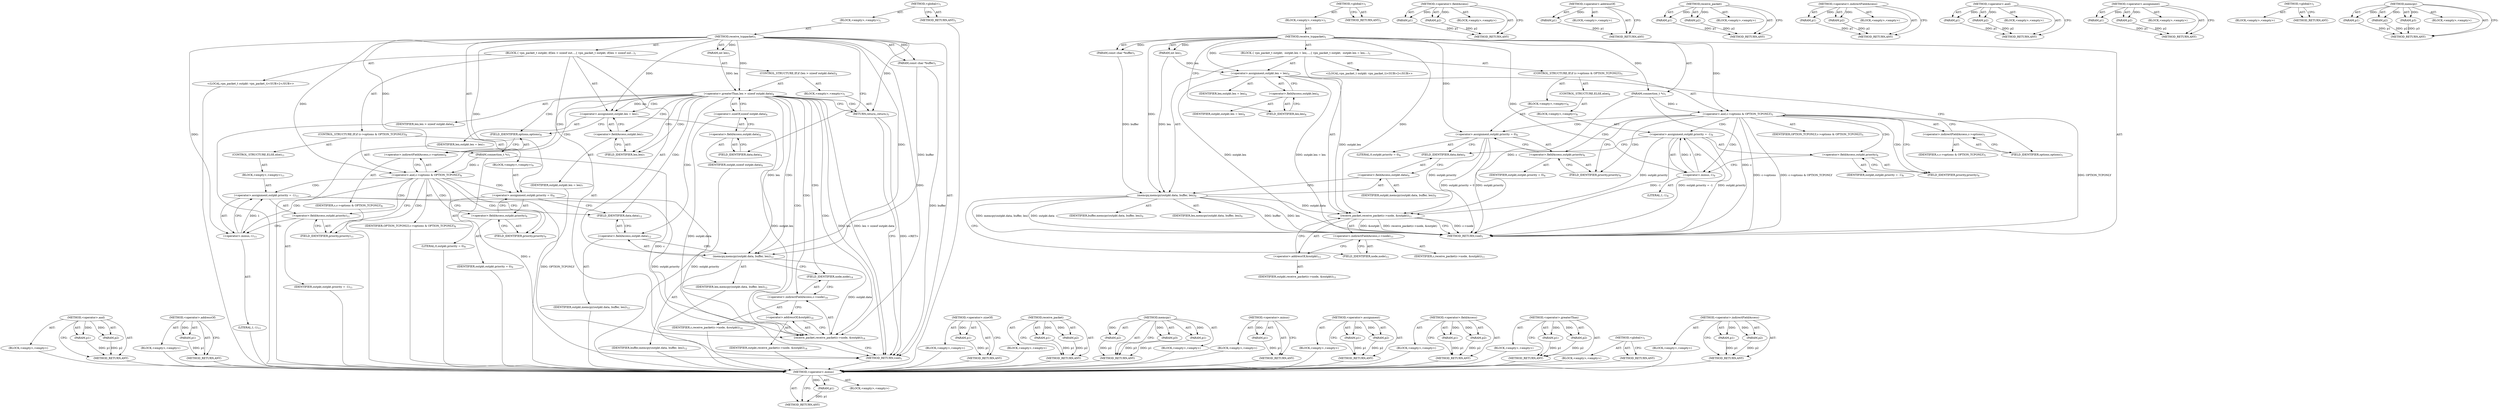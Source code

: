 digraph "&lt;operator&gt;.indirectFieldAccess" {
vulnerable_94 [label=<(METHOD,&lt;operator&gt;.minus)>];
vulnerable_95 [label=<(PARAM,p1)>];
vulnerable_96 [label=<(BLOCK,&lt;empty&gt;,&lt;empty&gt;)>];
vulnerable_97 [label=<(METHOD_RETURN,ANY)>];
vulnerable_6 [label=<(METHOD,&lt;global&gt;)<SUB>1</SUB>>];
vulnerable_7 [label=<(BLOCK,&lt;empty&gt;,&lt;empty&gt;)<SUB>1</SUB>>];
vulnerable_8 [label=<(METHOD,receive_tcppacket)<SUB>1</SUB>>];
vulnerable_9 [label=<(PARAM,connection_t *c)<SUB>1</SUB>>];
vulnerable_10 [label=<(PARAM,const char *buffer)<SUB>1</SUB>>];
vulnerable_11 [label=<(PARAM,int len)<SUB>1</SUB>>];
vulnerable_12 [label=<(BLOCK,{
 	vpn_packet_t outpkt;
 
 	outpkt.len = len;
...,{
 	vpn_packet_t outpkt;
 
 	outpkt.len = len;
...)<SUB>1</SUB>>];
vulnerable_13 [label="<(LOCAL,vpn_packet_t outpkt: vpn_packet_t)<SUB>2</SUB>>"];
vulnerable_14 [label=<(&lt;operator&gt;.assignment,outpkt.len = len)<SUB>4</SUB>>];
vulnerable_15 [label=<(&lt;operator&gt;.fieldAccess,outpkt.len)<SUB>4</SUB>>];
vulnerable_16 [label=<(IDENTIFIER,outpkt,outpkt.len = len)<SUB>4</SUB>>];
vulnerable_17 [label=<(FIELD_IDENTIFIER,len,len)<SUB>4</SUB>>];
vulnerable_18 [label=<(IDENTIFIER,len,outpkt.len = len)<SUB>4</SUB>>];
vulnerable_19 [label=<(CONTROL_STRUCTURE,IF,if (c-&gt;options &amp; OPTION_TCPONLY))<SUB>5</SUB>>];
vulnerable_20 [label=<(&lt;operator&gt;.and,c-&gt;options &amp; OPTION_TCPONLY)<SUB>5</SUB>>];
vulnerable_21 [label=<(&lt;operator&gt;.indirectFieldAccess,c-&gt;options)<SUB>5</SUB>>];
vulnerable_22 [label=<(IDENTIFIER,c,c-&gt;options &amp; OPTION_TCPONLY)<SUB>5</SUB>>];
vulnerable_23 [label=<(FIELD_IDENTIFIER,options,options)<SUB>5</SUB>>];
vulnerable_24 [label=<(IDENTIFIER,OPTION_TCPONLY,c-&gt;options &amp; OPTION_TCPONLY)<SUB>5</SUB>>];
vulnerable_25 [label=<(BLOCK,&lt;empty&gt;,&lt;empty&gt;)<SUB>6</SUB>>];
vulnerable_26 [label=<(&lt;operator&gt;.assignment,outpkt.priority = 0)<SUB>6</SUB>>];
vulnerable_27 [label=<(&lt;operator&gt;.fieldAccess,outpkt.priority)<SUB>6</SUB>>];
vulnerable_28 [label=<(IDENTIFIER,outpkt,outpkt.priority = 0)<SUB>6</SUB>>];
vulnerable_29 [label=<(FIELD_IDENTIFIER,priority,priority)<SUB>6</SUB>>];
vulnerable_30 [label=<(LITERAL,0,outpkt.priority = 0)<SUB>6</SUB>>];
vulnerable_31 [label=<(CONTROL_STRUCTURE,ELSE,else)<SUB>8</SUB>>];
vulnerable_32 [label=<(BLOCK,&lt;empty&gt;,&lt;empty&gt;)<SUB>8</SUB>>];
vulnerable_33 [label=<(&lt;operator&gt;.assignment,outpkt.priority = -1)<SUB>8</SUB>>];
vulnerable_34 [label=<(&lt;operator&gt;.fieldAccess,outpkt.priority)<SUB>8</SUB>>];
vulnerable_35 [label=<(IDENTIFIER,outpkt,outpkt.priority = -1)<SUB>8</SUB>>];
vulnerable_36 [label=<(FIELD_IDENTIFIER,priority,priority)<SUB>8</SUB>>];
vulnerable_37 [label=<(&lt;operator&gt;.minus,-1)<SUB>8</SUB>>];
vulnerable_38 [label=<(LITERAL,1,-1)<SUB>8</SUB>>];
vulnerable_39 [label=<(memcpy,memcpy(outpkt.data, buffer, len))<SUB>9</SUB>>];
vulnerable_40 [label=<(&lt;operator&gt;.fieldAccess,outpkt.data)<SUB>9</SUB>>];
vulnerable_41 [label=<(IDENTIFIER,outpkt,memcpy(outpkt.data, buffer, len))<SUB>9</SUB>>];
vulnerable_42 [label=<(FIELD_IDENTIFIER,data,data)<SUB>9</SUB>>];
vulnerable_43 [label=<(IDENTIFIER,buffer,memcpy(outpkt.data, buffer, len))<SUB>9</SUB>>];
vulnerable_44 [label=<(IDENTIFIER,len,memcpy(outpkt.data, buffer, len))<SUB>9</SUB>>];
vulnerable_45 [label=<(receive_packet,receive_packet(c-&gt;node, &amp;outpkt))<SUB>11</SUB>>];
vulnerable_46 [label=<(&lt;operator&gt;.indirectFieldAccess,c-&gt;node)<SUB>11</SUB>>];
vulnerable_47 [label=<(IDENTIFIER,c,receive_packet(c-&gt;node, &amp;outpkt))<SUB>11</SUB>>];
vulnerable_48 [label=<(FIELD_IDENTIFIER,node,node)<SUB>11</SUB>>];
vulnerable_49 [label=<(&lt;operator&gt;.addressOf,&amp;outpkt)<SUB>11</SUB>>];
vulnerable_50 [label=<(IDENTIFIER,outpkt,receive_packet(c-&gt;node, &amp;outpkt))<SUB>11</SUB>>];
vulnerable_51 [label=<(METHOD_RETURN,void)<SUB>1</SUB>>];
vulnerable_53 [label=<(METHOD_RETURN,ANY)<SUB>1</SUB>>];
vulnerable_79 [label=<(METHOD,&lt;operator&gt;.fieldAccess)>];
vulnerable_80 [label=<(PARAM,p1)>];
vulnerable_81 [label=<(PARAM,p2)>];
vulnerable_82 [label=<(BLOCK,&lt;empty&gt;,&lt;empty&gt;)>];
vulnerable_83 [label=<(METHOD_RETURN,ANY)>];
vulnerable_109 [label=<(METHOD,&lt;operator&gt;.addressOf)>];
vulnerable_110 [label=<(PARAM,p1)>];
vulnerable_111 [label=<(BLOCK,&lt;empty&gt;,&lt;empty&gt;)>];
vulnerable_112 [label=<(METHOD_RETURN,ANY)>];
vulnerable_104 [label=<(METHOD,receive_packet)>];
vulnerable_105 [label=<(PARAM,p1)>];
vulnerable_106 [label=<(PARAM,p2)>];
vulnerable_107 [label=<(BLOCK,&lt;empty&gt;,&lt;empty&gt;)>];
vulnerable_108 [label=<(METHOD_RETURN,ANY)>];
vulnerable_89 [label=<(METHOD,&lt;operator&gt;.indirectFieldAccess)>];
vulnerable_90 [label=<(PARAM,p1)>];
vulnerable_91 [label=<(PARAM,p2)>];
vulnerable_92 [label=<(BLOCK,&lt;empty&gt;,&lt;empty&gt;)>];
vulnerable_93 [label=<(METHOD_RETURN,ANY)>];
vulnerable_84 [label=<(METHOD,&lt;operator&gt;.and)>];
vulnerable_85 [label=<(PARAM,p1)>];
vulnerable_86 [label=<(PARAM,p2)>];
vulnerable_87 [label=<(BLOCK,&lt;empty&gt;,&lt;empty&gt;)>];
vulnerable_88 [label=<(METHOD_RETURN,ANY)>];
vulnerable_74 [label=<(METHOD,&lt;operator&gt;.assignment)>];
vulnerable_75 [label=<(PARAM,p1)>];
vulnerable_76 [label=<(PARAM,p2)>];
vulnerable_77 [label=<(BLOCK,&lt;empty&gt;,&lt;empty&gt;)>];
vulnerable_78 [label=<(METHOD_RETURN,ANY)>];
vulnerable_68 [label=<(METHOD,&lt;global&gt;)<SUB>1</SUB>>];
vulnerable_69 [label=<(BLOCK,&lt;empty&gt;,&lt;empty&gt;)>];
vulnerable_70 [label=<(METHOD_RETURN,ANY)>];
vulnerable_98 [label=<(METHOD,memcpy)>];
vulnerable_99 [label=<(PARAM,p1)>];
vulnerable_100 [label=<(PARAM,p2)>];
vulnerable_101 [label=<(PARAM,p3)>];
vulnerable_102 [label=<(BLOCK,&lt;empty&gt;,&lt;empty&gt;)>];
vulnerable_103 [label=<(METHOD_RETURN,ANY)>];
fixed_102 [label=<(METHOD,&lt;operator&gt;.and)>];
fixed_103 [label=<(PARAM,p1)>];
fixed_104 [label=<(PARAM,p2)>];
fixed_105 [label=<(BLOCK,&lt;empty&gt;,&lt;empty&gt;)>];
fixed_106 [label=<(METHOD_RETURN,ANY)>];
fixed_127 [label=<(METHOD,&lt;operator&gt;.addressOf)>];
fixed_128 [label=<(PARAM,p1)>];
fixed_129 [label=<(BLOCK,&lt;empty&gt;,&lt;empty&gt;)>];
fixed_130 [label=<(METHOD_RETURN,ANY)>];
fixed_6 [label=<(METHOD,&lt;global&gt;)<SUB>1</SUB>>];
fixed_7 [label=<(BLOCK,&lt;empty&gt;,&lt;empty&gt;)<SUB>1</SUB>>];
fixed_8 [label=<(METHOD,receive_tcppacket)<SUB>1</SUB>>];
fixed_9 [label=<(PARAM,connection_t *c)<SUB>1</SUB>>];
fixed_10 [label=<(PARAM,const char *buffer)<SUB>1</SUB>>];
fixed_11 [label=<(PARAM,int len)<SUB>1</SUB>>];
fixed_12 [label=<(BLOCK,{
 	vpn_packet_t outpkt;
 
	if(len &gt; sizeof out...,{
 	vpn_packet_t outpkt;
 
	if(len &gt; sizeof out...)<SUB>1</SUB>>];
fixed_13 [label="<(LOCAL,vpn_packet_t outpkt: vpn_packet_t)<SUB>2</SUB>>"];
fixed_14 [label=<(CONTROL_STRUCTURE,IF,if (len &gt; sizeof outpkt.data))<SUB>4</SUB>>];
fixed_15 [label=<(&lt;operator&gt;.greaterThan,len &gt; sizeof outpkt.data)<SUB>4</SUB>>];
fixed_16 [label=<(IDENTIFIER,len,len &gt; sizeof outpkt.data)<SUB>4</SUB>>];
fixed_17 [label=<(&lt;operator&gt;.sizeOf,sizeof outpkt.data)<SUB>4</SUB>>];
fixed_18 [label=<(&lt;operator&gt;.fieldAccess,outpkt.data)<SUB>4</SUB>>];
fixed_19 [label=<(IDENTIFIER,outpkt,sizeof outpkt.data)<SUB>4</SUB>>];
fixed_20 [label=<(FIELD_IDENTIFIER,data,data)<SUB>4</SUB>>];
fixed_21 [label=<(BLOCK,&lt;empty&gt;,&lt;empty&gt;)<SUB>5</SUB>>];
fixed_22 [label=<(RETURN,return;,return;)<SUB>5</SUB>>];
fixed_23 [label=<(&lt;operator&gt;.assignment,outpkt.len = len)<SUB>7</SUB>>];
fixed_24 [label=<(&lt;operator&gt;.fieldAccess,outpkt.len)<SUB>7</SUB>>];
fixed_25 [label=<(IDENTIFIER,outpkt,outpkt.len = len)<SUB>7</SUB>>];
fixed_26 [label=<(FIELD_IDENTIFIER,len,len)<SUB>7</SUB>>];
fixed_27 [label=<(IDENTIFIER,len,outpkt.len = len)<SUB>7</SUB>>];
fixed_28 [label=<(CONTROL_STRUCTURE,IF,if (c-&gt;options &amp; OPTION_TCPONLY))<SUB>8</SUB>>];
fixed_29 [label=<(&lt;operator&gt;.and,c-&gt;options &amp; OPTION_TCPONLY)<SUB>8</SUB>>];
fixed_30 [label=<(&lt;operator&gt;.indirectFieldAccess,c-&gt;options)<SUB>8</SUB>>];
fixed_31 [label=<(IDENTIFIER,c,c-&gt;options &amp; OPTION_TCPONLY)<SUB>8</SUB>>];
fixed_32 [label=<(FIELD_IDENTIFIER,options,options)<SUB>8</SUB>>];
fixed_33 [label=<(IDENTIFIER,OPTION_TCPONLY,c-&gt;options &amp; OPTION_TCPONLY)<SUB>8</SUB>>];
fixed_34 [label=<(BLOCK,&lt;empty&gt;,&lt;empty&gt;)<SUB>9</SUB>>];
fixed_35 [label=<(&lt;operator&gt;.assignment,outpkt.priority = 0)<SUB>9</SUB>>];
fixed_36 [label=<(&lt;operator&gt;.fieldAccess,outpkt.priority)<SUB>9</SUB>>];
fixed_37 [label=<(IDENTIFIER,outpkt,outpkt.priority = 0)<SUB>9</SUB>>];
fixed_38 [label=<(FIELD_IDENTIFIER,priority,priority)<SUB>9</SUB>>];
fixed_39 [label=<(LITERAL,0,outpkt.priority = 0)<SUB>9</SUB>>];
fixed_40 [label=<(CONTROL_STRUCTURE,ELSE,else)<SUB>11</SUB>>];
fixed_41 [label=<(BLOCK,&lt;empty&gt;,&lt;empty&gt;)<SUB>11</SUB>>];
fixed_42 [label=<(&lt;operator&gt;.assignment,outpkt.priority = -1)<SUB>11</SUB>>];
fixed_43 [label=<(&lt;operator&gt;.fieldAccess,outpkt.priority)<SUB>11</SUB>>];
fixed_44 [label=<(IDENTIFIER,outpkt,outpkt.priority = -1)<SUB>11</SUB>>];
fixed_45 [label=<(FIELD_IDENTIFIER,priority,priority)<SUB>11</SUB>>];
fixed_46 [label=<(&lt;operator&gt;.minus,-1)<SUB>11</SUB>>];
fixed_47 [label=<(LITERAL,1,-1)<SUB>11</SUB>>];
fixed_48 [label=<(memcpy,memcpy(outpkt.data, buffer, len))<SUB>12</SUB>>];
fixed_49 [label=<(&lt;operator&gt;.fieldAccess,outpkt.data)<SUB>12</SUB>>];
fixed_50 [label=<(IDENTIFIER,outpkt,memcpy(outpkt.data, buffer, len))<SUB>12</SUB>>];
fixed_51 [label=<(FIELD_IDENTIFIER,data,data)<SUB>12</SUB>>];
fixed_52 [label=<(IDENTIFIER,buffer,memcpy(outpkt.data, buffer, len))<SUB>12</SUB>>];
fixed_53 [label=<(IDENTIFIER,len,memcpy(outpkt.data, buffer, len))<SUB>12</SUB>>];
fixed_54 [label=<(receive_packet,receive_packet(c-&gt;node, &amp;outpkt))<SUB>14</SUB>>];
fixed_55 [label=<(&lt;operator&gt;.indirectFieldAccess,c-&gt;node)<SUB>14</SUB>>];
fixed_56 [label=<(IDENTIFIER,c,receive_packet(c-&gt;node, &amp;outpkt))<SUB>14</SUB>>];
fixed_57 [label=<(FIELD_IDENTIFIER,node,node)<SUB>14</SUB>>];
fixed_58 [label=<(&lt;operator&gt;.addressOf,&amp;outpkt)<SUB>14</SUB>>];
fixed_59 [label=<(IDENTIFIER,outpkt,receive_packet(c-&gt;node, &amp;outpkt))<SUB>14</SUB>>];
fixed_60 [label=<(METHOD_RETURN,void)<SUB>1</SUB>>];
fixed_62 [label=<(METHOD_RETURN,ANY)<SUB>1</SUB>>];
fixed_88 [label=<(METHOD,&lt;operator&gt;.sizeOf)>];
fixed_89 [label=<(PARAM,p1)>];
fixed_90 [label=<(BLOCK,&lt;empty&gt;,&lt;empty&gt;)>];
fixed_91 [label=<(METHOD_RETURN,ANY)>];
fixed_122 [label=<(METHOD,receive_packet)>];
fixed_123 [label=<(PARAM,p1)>];
fixed_124 [label=<(PARAM,p2)>];
fixed_125 [label=<(BLOCK,&lt;empty&gt;,&lt;empty&gt;)>];
fixed_126 [label=<(METHOD_RETURN,ANY)>];
fixed_116 [label=<(METHOD,memcpy)>];
fixed_117 [label=<(PARAM,p1)>];
fixed_118 [label=<(PARAM,p2)>];
fixed_119 [label=<(PARAM,p3)>];
fixed_120 [label=<(BLOCK,&lt;empty&gt;,&lt;empty&gt;)>];
fixed_121 [label=<(METHOD_RETURN,ANY)>];
fixed_112 [label=<(METHOD,&lt;operator&gt;.minus)>];
fixed_113 [label=<(PARAM,p1)>];
fixed_114 [label=<(BLOCK,&lt;empty&gt;,&lt;empty&gt;)>];
fixed_115 [label=<(METHOD_RETURN,ANY)>];
fixed_97 [label=<(METHOD,&lt;operator&gt;.assignment)>];
fixed_98 [label=<(PARAM,p1)>];
fixed_99 [label=<(PARAM,p2)>];
fixed_100 [label=<(BLOCK,&lt;empty&gt;,&lt;empty&gt;)>];
fixed_101 [label=<(METHOD_RETURN,ANY)>];
fixed_92 [label=<(METHOD,&lt;operator&gt;.fieldAccess)>];
fixed_93 [label=<(PARAM,p1)>];
fixed_94 [label=<(PARAM,p2)>];
fixed_95 [label=<(BLOCK,&lt;empty&gt;,&lt;empty&gt;)>];
fixed_96 [label=<(METHOD_RETURN,ANY)>];
fixed_83 [label=<(METHOD,&lt;operator&gt;.greaterThan)>];
fixed_84 [label=<(PARAM,p1)>];
fixed_85 [label=<(PARAM,p2)>];
fixed_86 [label=<(BLOCK,&lt;empty&gt;,&lt;empty&gt;)>];
fixed_87 [label=<(METHOD_RETURN,ANY)>];
fixed_77 [label=<(METHOD,&lt;global&gt;)<SUB>1</SUB>>];
fixed_78 [label=<(BLOCK,&lt;empty&gt;,&lt;empty&gt;)>];
fixed_79 [label=<(METHOD_RETURN,ANY)>];
fixed_107 [label=<(METHOD,&lt;operator&gt;.indirectFieldAccess)>];
fixed_108 [label=<(PARAM,p1)>];
fixed_109 [label=<(PARAM,p2)>];
fixed_110 [label=<(BLOCK,&lt;empty&gt;,&lt;empty&gt;)>];
fixed_111 [label=<(METHOD_RETURN,ANY)>];
vulnerable_94 -> vulnerable_95  [key=0, label="AST: "];
vulnerable_94 -> vulnerable_95  [key=1, label="DDG: "];
vulnerable_94 -> vulnerable_96  [key=0, label="AST: "];
vulnerable_94 -> vulnerable_97  [key=0, label="AST: "];
vulnerable_94 -> vulnerable_97  [key=1, label="CFG: "];
vulnerable_95 -> vulnerable_97  [key=0, label="DDG: p1"];
vulnerable_6 -> vulnerable_7  [key=0, label="AST: "];
vulnerable_6 -> vulnerable_53  [key=0, label="AST: "];
vulnerable_6 -> vulnerable_53  [key=1, label="CFG: "];
vulnerable_7 -> vulnerable_8  [key=0, label="AST: "];
vulnerable_8 -> vulnerable_9  [key=0, label="AST: "];
vulnerable_8 -> vulnerable_9  [key=1, label="DDG: "];
vulnerable_8 -> vulnerable_10  [key=0, label="AST: "];
vulnerable_8 -> vulnerable_10  [key=1, label="DDG: "];
vulnerable_8 -> vulnerable_11  [key=0, label="AST: "];
vulnerable_8 -> vulnerable_11  [key=1, label="DDG: "];
vulnerable_8 -> vulnerable_12  [key=0, label="AST: "];
vulnerable_8 -> vulnerable_51  [key=0, label="AST: "];
vulnerable_8 -> vulnerable_17  [key=0, label="CFG: "];
vulnerable_8 -> vulnerable_14  [key=0, label="DDG: "];
vulnerable_8 -> vulnerable_39  [key=0, label="DDG: "];
vulnerable_8 -> vulnerable_45  [key=0, label="DDG: "];
vulnerable_8 -> vulnerable_20  [key=0, label="DDG: "];
vulnerable_8 -> vulnerable_26  [key=0, label="DDG: "];
vulnerable_8 -> vulnerable_37  [key=0, label="DDG: "];
vulnerable_9 -> vulnerable_51  [key=0, label="DDG: c"];
vulnerable_9 -> vulnerable_45  [key=0, label="DDG: c"];
vulnerable_9 -> vulnerable_20  [key=0, label="DDG: c"];
vulnerable_10 -> vulnerable_39  [key=0, label="DDG: buffer"];
vulnerable_11 -> vulnerable_14  [key=0, label="DDG: len"];
vulnerable_11 -> vulnerable_39  [key=0, label="DDG: len"];
vulnerable_12 -> vulnerable_13  [key=0, label="AST: "];
vulnerable_12 -> vulnerable_14  [key=0, label="AST: "];
vulnerable_12 -> vulnerable_19  [key=0, label="AST: "];
vulnerable_12 -> vulnerable_39  [key=0, label="AST: "];
vulnerable_12 -> vulnerable_45  [key=0, label="AST: "];
vulnerable_14 -> vulnerable_15  [key=0, label="AST: "];
vulnerable_14 -> vulnerable_18  [key=0, label="AST: "];
vulnerable_14 -> vulnerable_23  [key=0, label="CFG: "];
vulnerable_14 -> vulnerable_51  [key=0, label="DDG: outpkt.len"];
vulnerable_14 -> vulnerable_51  [key=1, label="DDG: outpkt.len = len"];
vulnerable_14 -> vulnerable_45  [key=0, label="DDG: outpkt.len"];
vulnerable_15 -> vulnerable_16  [key=0, label="AST: "];
vulnerable_15 -> vulnerable_17  [key=0, label="AST: "];
vulnerable_15 -> vulnerable_14  [key=0, label="CFG: "];
vulnerable_17 -> vulnerable_15  [key=0, label="CFG: "];
vulnerable_19 -> vulnerable_20  [key=0, label="AST: "];
vulnerable_19 -> vulnerable_25  [key=0, label="AST: "];
vulnerable_19 -> vulnerable_31  [key=0, label="AST: "];
vulnerable_20 -> vulnerable_21  [key=0, label="AST: "];
vulnerable_20 -> vulnerable_24  [key=0, label="AST: "];
vulnerable_20 -> vulnerable_29  [key=0, label="CFG: "];
vulnerable_20 -> vulnerable_29  [key=1, label="CDG: "];
vulnerable_20 -> vulnerable_36  [key=0, label="CFG: "];
vulnerable_20 -> vulnerable_36  [key=1, label="CDG: "];
vulnerable_20 -> vulnerable_51  [key=0, label="DDG: c-&gt;options"];
vulnerable_20 -> vulnerable_51  [key=1, label="DDG: c-&gt;options &amp; OPTION_TCPONLY"];
vulnerable_20 -> vulnerable_51  [key=2, label="DDG: OPTION_TCPONLY"];
vulnerable_20 -> vulnerable_34  [key=0, label="CDG: "];
vulnerable_20 -> vulnerable_33  [key=0, label="CDG: "];
vulnerable_20 -> vulnerable_26  [key=0, label="CDG: "];
vulnerable_20 -> vulnerable_37  [key=0, label="CDG: "];
vulnerable_20 -> vulnerable_27  [key=0, label="CDG: "];
vulnerable_21 -> vulnerable_22  [key=0, label="AST: "];
vulnerable_21 -> vulnerable_23  [key=0, label="AST: "];
vulnerable_21 -> vulnerable_20  [key=0, label="CFG: "];
vulnerable_23 -> vulnerable_21  [key=0, label="CFG: "];
vulnerable_25 -> vulnerable_26  [key=0, label="AST: "];
vulnerable_26 -> vulnerable_27  [key=0, label="AST: "];
vulnerable_26 -> vulnerable_30  [key=0, label="AST: "];
vulnerable_26 -> vulnerable_42  [key=0, label="CFG: "];
vulnerable_26 -> vulnerable_51  [key=0, label="DDG: outpkt.priority"];
vulnerable_26 -> vulnerable_51  [key=1, label="DDG: outpkt.priority = 0"];
vulnerable_26 -> vulnerable_45  [key=0, label="DDG: outpkt.priority"];
vulnerable_27 -> vulnerable_28  [key=0, label="AST: "];
vulnerable_27 -> vulnerable_29  [key=0, label="AST: "];
vulnerable_27 -> vulnerable_26  [key=0, label="CFG: "];
vulnerable_29 -> vulnerable_27  [key=0, label="CFG: "];
vulnerable_31 -> vulnerable_32  [key=0, label="AST: "];
vulnerable_32 -> vulnerable_33  [key=0, label="AST: "];
vulnerable_33 -> vulnerable_34  [key=0, label="AST: "];
vulnerable_33 -> vulnerable_37  [key=0, label="AST: "];
vulnerable_33 -> vulnerable_42  [key=0, label="CFG: "];
vulnerable_33 -> vulnerable_51  [key=0, label="DDG: outpkt.priority"];
vulnerable_33 -> vulnerable_51  [key=1, label="DDG: -1"];
vulnerable_33 -> vulnerable_51  [key=2, label="DDG: outpkt.priority = -1"];
vulnerable_33 -> vulnerable_45  [key=0, label="DDG: outpkt.priority"];
vulnerable_34 -> vulnerable_35  [key=0, label="AST: "];
vulnerable_34 -> vulnerable_36  [key=0, label="AST: "];
vulnerable_34 -> vulnerable_37  [key=0, label="CFG: "];
vulnerable_36 -> vulnerable_34  [key=0, label="CFG: "];
vulnerable_37 -> vulnerable_38  [key=0, label="AST: "];
vulnerable_37 -> vulnerable_33  [key=0, label="CFG: "];
vulnerable_37 -> vulnerable_33  [key=1, label="DDG: 1"];
vulnerable_39 -> vulnerable_40  [key=0, label="AST: "];
vulnerable_39 -> vulnerable_43  [key=0, label="AST: "];
vulnerable_39 -> vulnerable_44  [key=0, label="AST: "];
vulnerable_39 -> vulnerable_48  [key=0, label="CFG: "];
vulnerable_39 -> vulnerable_51  [key=0, label="DDG: outpkt.data"];
vulnerable_39 -> vulnerable_51  [key=1, label="DDG: buffer"];
vulnerable_39 -> vulnerable_51  [key=2, label="DDG: len"];
vulnerable_39 -> vulnerable_51  [key=3, label="DDG: memcpy(outpkt.data, buffer, len)"];
vulnerable_39 -> vulnerable_45  [key=0, label="DDG: outpkt.data"];
vulnerable_40 -> vulnerable_41  [key=0, label="AST: "];
vulnerable_40 -> vulnerable_42  [key=0, label="AST: "];
vulnerable_40 -> vulnerable_39  [key=0, label="CFG: "];
vulnerable_42 -> vulnerable_40  [key=0, label="CFG: "];
vulnerable_45 -> vulnerable_46  [key=0, label="AST: "];
vulnerable_45 -> vulnerable_49  [key=0, label="AST: "];
vulnerable_45 -> vulnerable_51  [key=0, label="CFG: "];
vulnerable_45 -> vulnerable_51  [key=1, label="DDG: c-&gt;node"];
vulnerable_45 -> vulnerable_51  [key=2, label="DDG: &amp;outpkt"];
vulnerable_45 -> vulnerable_51  [key=3, label="DDG: receive_packet(c-&gt;node, &amp;outpkt)"];
vulnerable_46 -> vulnerable_47  [key=0, label="AST: "];
vulnerable_46 -> vulnerable_48  [key=0, label="AST: "];
vulnerable_46 -> vulnerable_49  [key=0, label="CFG: "];
vulnerable_48 -> vulnerable_46  [key=0, label="CFG: "];
vulnerable_49 -> vulnerable_50  [key=0, label="AST: "];
vulnerable_49 -> vulnerable_45  [key=0, label="CFG: "];
vulnerable_79 -> vulnerable_80  [key=0, label="AST: "];
vulnerable_79 -> vulnerable_80  [key=1, label="DDG: "];
vulnerable_79 -> vulnerable_82  [key=0, label="AST: "];
vulnerable_79 -> vulnerable_81  [key=0, label="AST: "];
vulnerable_79 -> vulnerable_81  [key=1, label="DDG: "];
vulnerable_79 -> vulnerable_83  [key=0, label="AST: "];
vulnerable_79 -> vulnerable_83  [key=1, label="CFG: "];
vulnerable_80 -> vulnerable_83  [key=0, label="DDG: p1"];
vulnerable_81 -> vulnerable_83  [key=0, label="DDG: p2"];
vulnerable_109 -> vulnerable_110  [key=0, label="AST: "];
vulnerable_109 -> vulnerable_110  [key=1, label="DDG: "];
vulnerable_109 -> vulnerable_111  [key=0, label="AST: "];
vulnerable_109 -> vulnerable_112  [key=0, label="AST: "];
vulnerable_109 -> vulnerable_112  [key=1, label="CFG: "];
vulnerable_110 -> vulnerable_112  [key=0, label="DDG: p1"];
vulnerable_104 -> vulnerable_105  [key=0, label="AST: "];
vulnerable_104 -> vulnerable_105  [key=1, label="DDG: "];
vulnerable_104 -> vulnerable_107  [key=0, label="AST: "];
vulnerable_104 -> vulnerable_106  [key=0, label="AST: "];
vulnerable_104 -> vulnerable_106  [key=1, label="DDG: "];
vulnerable_104 -> vulnerable_108  [key=0, label="AST: "];
vulnerable_104 -> vulnerable_108  [key=1, label="CFG: "];
vulnerable_105 -> vulnerable_108  [key=0, label="DDG: p1"];
vulnerable_106 -> vulnerable_108  [key=0, label="DDG: p2"];
vulnerable_89 -> vulnerable_90  [key=0, label="AST: "];
vulnerable_89 -> vulnerable_90  [key=1, label="DDG: "];
vulnerable_89 -> vulnerable_92  [key=0, label="AST: "];
vulnerable_89 -> vulnerable_91  [key=0, label="AST: "];
vulnerable_89 -> vulnerable_91  [key=1, label="DDG: "];
vulnerable_89 -> vulnerable_93  [key=0, label="AST: "];
vulnerable_89 -> vulnerable_93  [key=1, label="CFG: "];
vulnerable_90 -> vulnerable_93  [key=0, label="DDG: p1"];
vulnerable_91 -> vulnerable_93  [key=0, label="DDG: p2"];
vulnerable_84 -> vulnerable_85  [key=0, label="AST: "];
vulnerable_84 -> vulnerable_85  [key=1, label="DDG: "];
vulnerable_84 -> vulnerable_87  [key=0, label="AST: "];
vulnerable_84 -> vulnerable_86  [key=0, label="AST: "];
vulnerable_84 -> vulnerable_86  [key=1, label="DDG: "];
vulnerable_84 -> vulnerable_88  [key=0, label="AST: "];
vulnerable_84 -> vulnerable_88  [key=1, label="CFG: "];
vulnerable_85 -> vulnerable_88  [key=0, label="DDG: p1"];
vulnerable_86 -> vulnerable_88  [key=0, label="DDG: p2"];
vulnerable_74 -> vulnerable_75  [key=0, label="AST: "];
vulnerable_74 -> vulnerable_75  [key=1, label="DDG: "];
vulnerable_74 -> vulnerable_77  [key=0, label="AST: "];
vulnerable_74 -> vulnerable_76  [key=0, label="AST: "];
vulnerable_74 -> vulnerable_76  [key=1, label="DDG: "];
vulnerable_74 -> vulnerable_78  [key=0, label="AST: "];
vulnerable_74 -> vulnerable_78  [key=1, label="CFG: "];
vulnerable_75 -> vulnerable_78  [key=0, label="DDG: p1"];
vulnerable_76 -> vulnerable_78  [key=0, label="DDG: p2"];
vulnerable_68 -> vulnerable_69  [key=0, label="AST: "];
vulnerable_68 -> vulnerable_70  [key=0, label="AST: "];
vulnerable_68 -> vulnerable_70  [key=1, label="CFG: "];
vulnerable_98 -> vulnerable_99  [key=0, label="AST: "];
vulnerable_98 -> vulnerable_99  [key=1, label="DDG: "];
vulnerable_98 -> vulnerable_102  [key=0, label="AST: "];
vulnerable_98 -> vulnerable_100  [key=0, label="AST: "];
vulnerable_98 -> vulnerable_100  [key=1, label="DDG: "];
vulnerable_98 -> vulnerable_103  [key=0, label="AST: "];
vulnerable_98 -> vulnerable_103  [key=1, label="CFG: "];
vulnerable_98 -> vulnerable_101  [key=0, label="AST: "];
vulnerable_98 -> vulnerable_101  [key=1, label="DDG: "];
vulnerable_99 -> vulnerable_103  [key=0, label="DDG: p1"];
vulnerable_100 -> vulnerable_103  [key=0, label="DDG: p2"];
vulnerable_101 -> vulnerable_103  [key=0, label="DDG: p3"];
fixed_102 -> fixed_103  [key=0, label="AST: "];
fixed_102 -> fixed_103  [key=1, label="DDG: "];
fixed_102 -> fixed_105  [key=0, label="AST: "];
fixed_102 -> fixed_104  [key=0, label="AST: "];
fixed_102 -> fixed_104  [key=1, label="DDG: "];
fixed_102 -> fixed_106  [key=0, label="AST: "];
fixed_102 -> fixed_106  [key=1, label="CFG: "];
fixed_103 -> fixed_106  [key=0, label="DDG: p1"];
fixed_104 -> fixed_106  [key=0, label="DDG: p2"];
fixed_105 -> vulnerable_94  [key=0];
fixed_106 -> vulnerable_94  [key=0];
fixed_127 -> fixed_128  [key=0, label="AST: "];
fixed_127 -> fixed_128  [key=1, label="DDG: "];
fixed_127 -> fixed_129  [key=0, label="AST: "];
fixed_127 -> fixed_130  [key=0, label="AST: "];
fixed_127 -> fixed_130  [key=1, label="CFG: "];
fixed_128 -> fixed_130  [key=0, label="DDG: p1"];
fixed_129 -> vulnerable_94  [key=0];
fixed_130 -> vulnerable_94  [key=0];
fixed_6 -> fixed_7  [key=0, label="AST: "];
fixed_6 -> fixed_62  [key=0, label="AST: "];
fixed_6 -> fixed_62  [key=1, label="CFG: "];
fixed_7 -> fixed_8  [key=0, label="AST: "];
fixed_8 -> fixed_9  [key=0, label="AST: "];
fixed_8 -> fixed_9  [key=1, label="DDG: "];
fixed_8 -> fixed_10  [key=0, label="AST: "];
fixed_8 -> fixed_10  [key=1, label="DDG: "];
fixed_8 -> fixed_11  [key=0, label="AST: "];
fixed_8 -> fixed_11  [key=1, label="DDG: "];
fixed_8 -> fixed_12  [key=0, label="AST: "];
fixed_8 -> fixed_60  [key=0, label="AST: "];
fixed_8 -> fixed_20  [key=0, label="CFG: "];
fixed_8 -> fixed_23  [key=0, label="DDG: "];
fixed_8 -> fixed_48  [key=0, label="DDG: "];
fixed_8 -> fixed_54  [key=0, label="DDG: "];
fixed_8 -> fixed_15  [key=0, label="DDG: "];
fixed_8 -> fixed_22  [key=0, label="DDG: "];
fixed_8 -> fixed_29  [key=0, label="DDG: "];
fixed_8 -> fixed_35  [key=0, label="DDG: "];
fixed_8 -> fixed_46  [key=0, label="DDG: "];
fixed_9 -> fixed_60  [key=0, label="DDG: c"];
fixed_9 -> fixed_54  [key=0, label="DDG: c"];
fixed_9 -> fixed_29  [key=0, label="DDG: c"];
fixed_10 -> fixed_60  [key=0, label="DDG: buffer"];
fixed_10 -> fixed_48  [key=0, label="DDG: buffer"];
fixed_11 -> fixed_15  [key=0, label="DDG: len"];
fixed_12 -> fixed_13  [key=0, label="AST: "];
fixed_12 -> fixed_14  [key=0, label="AST: "];
fixed_12 -> fixed_23  [key=0, label="AST: "];
fixed_12 -> fixed_28  [key=0, label="AST: "];
fixed_12 -> fixed_48  [key=0, label="AST: "];
fixed_12 -> fixed_54  [key=0, label="AST: "];
fixed_13 -> vulnerable_94  [key=0];
fixed_14 -> fixed_15  [key=0, label="AST: "];
fixed_14 -> fixed_21  [key=0, label="AST: "];
fixed_15 -> fixed_16  [key=0, label="AST: "];
fixed_15 -> fixed_17  [key=0, label="AST: "];
fixed_15 -> fixed_22  [key=0, label="CFG: "];
fixed_15 -> fixed_22  [key=1, label="CDG: "];
fixed_15 -> fixed_26  [key=0, label="CFG: "];
fixed_15 -> fixed_26  [key=1, label="CDG: "];
fixed_15 -> fixed_60  [key=0, label="DDG: len"];
fixed_15 -> fixed_60  [key=1, label="DDG: len &gt; sizeof outpkt.data"];
fixed_15 -> fixed_23  [key=0, label="DDG: len"];
fixed_15 -> fixed_23  [key=1, label="CDG: "];
fixed_15 -> fixed_48  [key=0, label="DDG: len"];
fixed_15 -> fixed_48  [key=1, label="CDG: "];
fixed_15 -> fixed_24  [key=0, label="CDG: "];
fixed_15 -> fixed_30  [key=0, label="CDG: "];
fixed_15 -> fixed_32  [key=0, label="CDG: "];
fixed_15 -> fixed_58  [key=0, label="CDG: "];
fixed_15 -> fixed_49  [key=0, label="CDG: "];
fixed_15 -> fixed_51  [key=0, label="CDG: "];
fixed_15 -> fixed_57  [key=0, label="CDG: "];
fixed_15 -> fixed_29  [key=0, label="CDG: "];
fixed_15 -> fixed_55  [key=0, label="CDG: "];
fixed_15 -> fixed_54  [key=0, label="CDG: "];
fixed_16 -> vulnerable_94  [key=0];
fixed_17 -> fixed_18  [key=0, label="AST: "];
fixed_17 -> fixed_15  [key=0, label="CFG: "];
fixed_17 -> fixed_60  [key=0, label="DDG: outpkt.data"];
fixed_18 -> fixed_19  [key=0, label="AST: "];
fixed_18 -> fixed_20  [key=0, label="AST: "];
fixed_18 -> fixed_17  [key=0, label="CFG: "];
fixed_19 -> vulnerable_94  [key=0];
fixed_20 -> fixed_18  [key=0, label="CFG: "];
fixed_21 -> fixed_22  [key=0, label="AST: "];
fixed_22 -> fixed_60  [key=0, label="CFG: "];
fixed_22 -> fixed_60  [key=1, label="DDG: &lt;RET&gt;"];
fixed_23 -> fixed_24  [key=0, label="AST: "];
fixed_23 -> fixed_27  [key=0, label="AST: "];
fixed_23 -> fixed_32  [key=0, label="CFG: "];
fixed_23 -> fixed_54  [key=0, label="DDG: outpkt.len"];
fixed_24 -> fixed_25  [key=0, label="AST: "];
fixed_24 -> fixed_26  [key=0, label="AST: "];
fixed_24 -> fixed_23  [key=0, label="CFG: "];
fixed_25 -> vulnerable_94  [key=0];
fixed_26 -> fixed_24  [key=0, label="CFG: "];
fixed_27 -> vulnerable_94  [key=0];
fixed_28 -> fixed_29  [key=0, label="AST: "];
fixed_28 -> fixed_34  [key=0, label="AST: "];
fixed_28 -> fixed_40  [key=0, label="AST: "];
fixed_29 -> fixed_30  [key=0, label="AST: "];
fixed_29 -> fixed_33  [key=0, label="AST: "];
fixed_29 -> fixed_38  [key=0, label="CFG: "];
fixed_29 -> fixed_38  [key=1, label="CDG: "];
fixed_29 -> fixed_45  [key=0, label="CFG: "];
fixed_29 -> fixed_45  [key=1, label="CDG: "];
fixed_29 -> fixed_60  [key=0, label="DDG: OPTION_TCPONLY"];
fixed_29 -> fixed_42  [key=0, label="CDG: "];
fixed_29 -> fixed_36  [key=0, label="CDG: "];
fixed_29 -> fixed_46  [key=0, label="CDG: "];
fixed_29 -> fixed_35  [key=0, label="CDG: "];
fixed_29 -> fixed_43  [key=0, label="CDG: "];
fixed_30 -> fixed_31  [key=0, label="AST: "];
fixed_30 -> fixed_32  [key=0, label="AST: "];
fixed_30 -> fixed_29  [key=0, label="CFG: "];
fixed_31 -> vulnerable_94  [key=0];
fixed_32 -> fixed_30  [key=0, label="CFG: "];
fixed_33 -> vulnerable_94  [key=0];
fixed_34 -> fixed_35  [key=0, label="AST: "];
fixed_35 -> fixed_36  [key=0, label="AST: "];
fixed_35 -> fixed_39  [key=0, label="AST: "];
fixed_35 -> fixed_51  [key=0, label="CFG: "];
fixed_35 -> fixed_54  [key=0, label="DDG: outpkt.priority"];
fixed_36 -> fixed_37  [key=0, label="AST: "];
fixed_36 -> fixed_38  [key=0, label="AST: "];
fixed_36 -> fixed_35  [key=0, label="CFG: "];
fixed_37 -> vulnerable_94  [key=0];
fixed_38 -> fixed_36  [key=0, label="CFG: "];
fixed_39 -> vulnerable_94  [key=0];
fixed_40 -> fixed_41  [key=0, label="AST: "];
fixed_41 -> fixed_42  [key=0, label="AST: "];
fixed_42 -> fixed_43  [key=0, label="AST: "];
fixed_42 -> fixed_46  [key=0, label="AST: "];
fixed_42 -> fixed_51  [key=0, label="CFG: "];
fixed_42 -> fixed_54  [key=0, label="DDG: outpkt.priority"];
fixed_43 -> fixed_44  [key=0, label="AST: "];
fixed_43 -> fixed_45  [key=0, label="AST: "];
fixed_43 -> fixed_46  [key=0, label="CFG: "];
fixed_44 -> vulnerable_94  [key=0];
fixed_45 -> fixed_43  [key=0, label="CFG: "];
fixed_46 -> fixed_47  [key=0, label="AST: "];
fixed_46 -> fixed_42  [key=0, label="CFG: "];
fixed_46 -> fixed_42  [key=1, label="DDG: 1"];
fixed_47 -> vulnerable_94  [key=0];
fixed_48 -> fixed_49  [key=0, label="AST: "];
fixed_48 -> fixed_52  [key=0, label="AST: "];
fixed_48 -> fixed_53  [key=0, label="AST: "];
fixed_48 -> fixed_57  [key=0, label="CFG: "];
fixed_48 -> fixed_54  [key=0, label="DDG: outpkt.data"];
fixed_49 -> fixed_50  [key=0, label="AST: "];
fixed_49 -> fixed_51  [key=0, label="AST: "];
fixed_49 -> fixed_48  [key=0, label="CFG: "];
fixed_50 -> vulnerable_94  [key=0];
fixed_51 -> fixed_49  [key=0, label="CFG: "];
fixed_52 -> vulnerable_94  [key=0];
fixed_53 -> vulnerable_94  [key=0];
fixed_54 -> fixed_55  [key=0, label="AST: "];
fixed_54 -> fixed_58  [key=0, label="AST: "];
fixed_54 -> fixed_60  [key=0, label="CFG: "];
fixed_55 -> fixed_56  [key=0, label="AST: "];
fixed_55 -> fixed_57  [key=0, label="AST: "];
fixed_55 -> fixed_58  [key=0, label="CFG: "];
fixed_56 -> vulnerable_94  [key=0];
fixed_57 -> fixed_55  [key=0, label="CFG: "];
fixed_58 -> fixed_59  [key=0, label="AST: "];
fixed_58 -> fixed_54  [key=0, label="CFG: "];
fixed_59 -> vulnerable_94  [key=0];
fixed_60 -> vulnerable_94  [key=0];
fixed_62 -> vulnerable_94  [key=0];
fixed_88 -> fixed_89  [key=0, label="AST: "];
fixed_88 -> fixed_89  [key=1, label="DDG: "];
fixed_88 -> fixed_90  [key=0, label="AST: "];
fixed_88 -> fixed_91  [key=0, label="AST: "];
fixed_88 -> fixed_91  [key=1, label="CFG: "];
fixed_89 -> fixed_91  [key=0, label="DDG: p1"];
fixed_90 -> vulnerable_94  [key=0];
fixed_91 -> vulnerable_94  [key=0];
fixed_122 -> fixed_123  [key=0, label="AST: "];
fixed_122 -> fixed_123  [key=1, label="DDG: "];
fixed_122 -> fixed_125  [key=0, label="AST: "];
fixed_122 -> fixed_124  [key=0, label="AST: "];
fixed_122 -> fixed_124  [key=1, label="DDG: "];
fixed_122 -> fixed_126  [key=0, label="AST: "];
fixed_122 -> fixed_126  [key=1, label="CFG: "];
fixed_123 -> fixed_126  [key=0, label="DDG: p1"];
fixed_124 -> fixed_126  [key=0, label="DDG: p2"];
fixed_125 -> vulnerable_94  [key=0];
fixed_126 -> vulnerable_94  [key=0];
fixed_116 -> fixed_117  [key=0, label="AST: "];
fixed_116 -> fixed_117  [key=1, label="DDG: "];
fixed_116 -> fixed_120  [key=0, label="AST: "];
fixed_116 -> fixed_118  [key=0, label="AST: "];
fixed_116 -> fixed_118  [key=1, label="DDG: "];
fixed_116 -> fixed_121  [key=0, label="AST: "];
fixed_116 -> fixed_121  [key=1, label="CFG: "];
fixed_116 -> fixed_119  [key=0, label="AST: "];
fixed_116 -> fixed_119  [key=1, label="DDG: "];
fixed_117 -> fixed_121  [key=0, label="DDG: p1"];
fixed_118 -> fixed_121  [key=0, label="DDG: p2"];
fixed_119 -> fixed_121  [key=0, label="DDG: p3"];
fixed_120 -> vulnerable_94  [key=0];
fixed_121 -> vulnerable_94  [key=0];
fixed_112 -> fixed_113  [key=0, label="AST: "];
fixed_112 -> fixed_113  [key=1, label="DDG: "];
fixed_112 -> fixed_114  [key=0, label="AST: "];
fixed_112 -> fixed_115  [key=0, label="AST: "];
fixed_112 -> fixed_115  [key=1, label="CFG: "];
fixed_113 -> fixed_115  [key=0, label="DDG: p1"];
fixed_114 -> vulnerable_94  [key=0];
fixed_115 -> vulnerable_94  [key=0];
fixed_97 -> fixed_98  [key=0, label="AST: "];
fixed_97 -> fixed_98  [key=1, label="DDG: "];
fixed_97 -> fixed_100  [key=0, label="AST: "];
fixed_97 -> fixed_99  [key=0, label="AST: "];
fixed_97 -> fixed_99  [key=1, label="DDG: "];
fixed_97 -> fixed_101  [key=0, label="AST: "];
fixed_97 -> fixed_101  [key=1, label="CFG: "];
fixed_98 -> fixed_101  [key=0, label="DDG: p1"];
fixed_99 -> fixed_101  [key=0, label="DDG: p2"];
fixed_100 -> vulnerable_94  [key=0];
fixed_101 -> vulnerable_94  [key=0];
fixed_92 -> fixed_93  [key=0, label="AST: "];
fixed_92 -> fixed_93  [key=1, label="DDG: "];
fixed_92 -> fixed_95  [key=0, label="AST: "];
fixed_92 -> fixed_94  [key=0, label="AST: "];
fixed_92 -> fixed_94  [key=1, label="DDG: "];
fixed_92 -> fixed_96  [key=0, label="AST: "];
fixed_92 -> fixed_96  [key=1, label="CFG: "];
fixed_93 -> fixed_96  [key=0, label="DDG: p1"];
fixed_94 -> fixed_96  [key=0, label="DDG: p2"];
fixed_95 -> vulnerable_94  [key=0];
fixed_96 -> vulnerable_94  [key=0];
fixed_83 -> fixed_84  [key=0, label="AST: "];
fixed_83 -> fixed_84  [key=1, label="DDG: "];
fixed_83 -> fixed_86  [key=0, label="AST: "];
fixed_83 -> fixed_85  [key=0, label="AST: "];
fixed_83 -> fixed_85  [key=1, label="DDG: "];
fixed_83 -> fixed_87  [key=0, label="AST: "];
fixed_83 -> fixed_87  [key=1, label="CFG: "];
fixed_84 -> fixed_87  [key=0, label="DDG: p1"];
fixed_85 -> fixed_87  [key=0, label="DDG: p2"];
fixed_86 -> vulnerable_94  [key=0];
fixed_87 -> vulnerable_94  [key=0];
fixed_77 -> fixed_78  [key=0, label="AST: "];
fixed_77 -> fixed_79  [key=0, label="AST: "];
fixed_77 -> fixed_79  [key=1, label="CFG: "];
fixed_78 -> vulnerable_94  [key=0];
fixed_79 -> vulnerable_94  [key=0];
fixed_107 -> fixed_108  [key=0, label="AST: "];
fixed_107 -> fixed_108  [key=1, label="DDG: "];
fixed_107 -> fixed_110  [key=0, label="AST: "];
fixed_107 -> fixed_109  [key=0, label="AST: "];
fixed_107 -> fixed_109  [key=1, label="DDG: "];
fixed_107 -> fixed_111  [key=0, label="AST: "];
fixed_107 -> fixed_111  [key=1, label="CFG: "];
fixed_108 -> fixed_111  [key=0, label="DDG: p1"];
fixed_109 -> fixed_111  [key=0, label="DDG: p2"];
fixed_110 -> vulnerable_94  [key=0];
fixed_111 -> vulnerable_94  [key=0];
}
